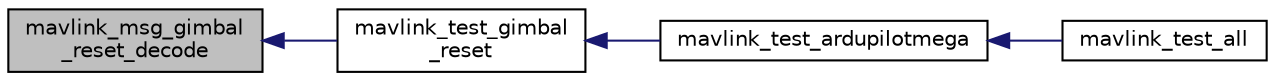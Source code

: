 digraph "mavlink_msg_gimbal_reset_decode"
{
 // INTERACTIVE_SVG=YES
  edge [fontname="Helvetica",fontsize="10",labelfontname="Helvetica",labelfontsize="10"];
  node [fontname="Helvetica",fontsize="10",shape=record];
  rankdir="LR";
  Node1 [label="mavlink_msg_gimbal\l_reset_decode",height=0.2,width=0.4,color="black", fillcolor="grey75", style="filled", fontcolor="black"];
  Node1 -> Node2 [dir="back",color="midnightblue",fontsize="10",style="solid",fontname="Helvetica"];
  Node2 [label="mavlink_test_gimbal\l_reset",height=0.2,width=0.4,color="black", fillcolor="white", style="filled",URL="$ardupilotmega_2testsuite_8h.html#af945a142dc4e1060e3e7382a1e31a167"];
  Node2 -> Node3 [dir="back",color="midnightblue",fontsize="10",style="solid",fontname="Helvetica"];
  Node3 [label="mavlink_test_ardupilotmega",height=0.2,width=0.4,color="black", fillcolor="white", style="filled",URL="$ardupilotmega_2testsuite_8h.html#ab264d471ac2f46584f2bb580704b5e9d"];
  Node3 -> Node4 [dir="back",color="midnightblue",fontsize="10",style="solid",fontname="Helvetica"];
  Node4 [label="mavlink_test_all",height=0.2,width=0.4,color="black", fillcolor="white", style="filled",URL="$ardupilotmega_2testsuite_8h.html#a4cc77b6c343679298da5d3c2b4e48759"];
}
